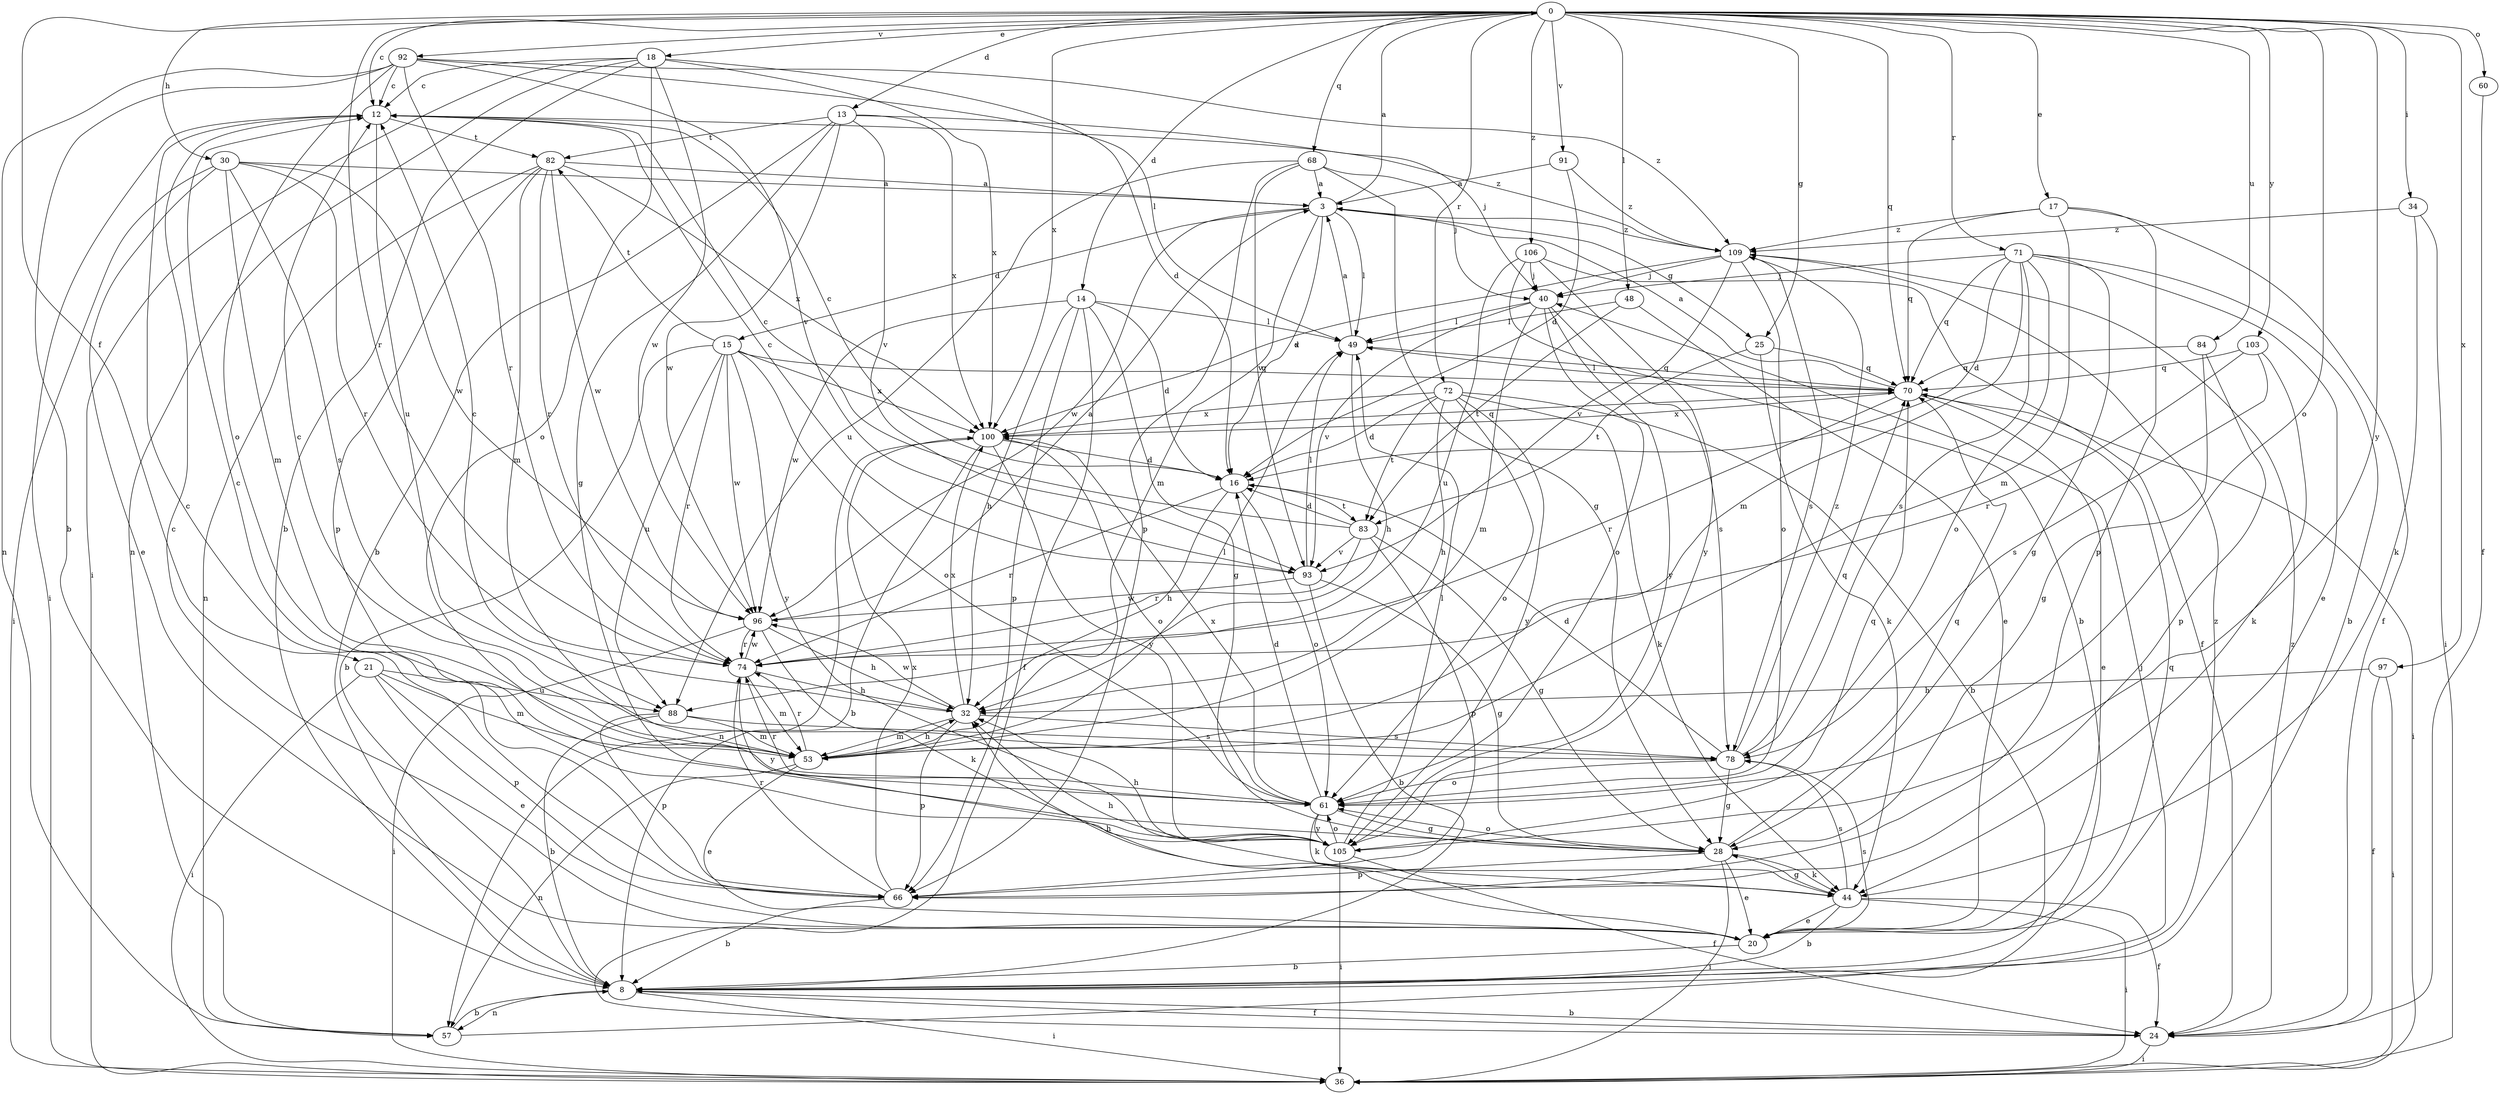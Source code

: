 strict digraph  {
0;
3;
8;
12;
13;
14;
15;
16;
17;
18;
20;
21;
24;
25;
28;
30;
32;
34;
36;
40;
44;
48;
49;
53;
57;
60;
61;
66;
68;
70;
71;
72;
74;
78;
82;
83;
84;
88;
91;
92;
93;
96;
97;
100;
103;
105;
106;
109;
0 -> 12  [label=c];
0 -> 13  [label=d];
0 -> 14  [label=d];
0 -> 17  [label=e];
0 -> 18  [label=e];
0 -> 21  [label=f];
0 -> 25  [label=g];
0 -> 30  [label=h];
0 -> 34  [label=i];
0 -> 48  [label=l];
0 -> 60  [label=o];
0 -> 61  [label=o];
0 -> 68  [label=q];
0 -> 70  [label=q];
0 -> 71  [label=r];
0 -> 72  [label=r];
0 -> 74  [label=r];
0 -> 84  [label=u];
0 -> 91  [label=v];
0 -> 92  [label=v];
0 -> 97  [label=x];
0 -> 100  [label=x];
0 -> 103  [label=y];
0 -> 105  [label=y];
0 -> 106  [label=z];
3 -> 0  [label=a];
3 -> 15  [label=d];
3 -> 16  [label=d];
3 -> 25  [label=g];
3 -> 49  [label=l];
3 -> 53  [label=m];
3 -> 96  [label=w];
3 -> 109  [label=z];
8 -> 24  [label=f];
8 -> 36  [label=i];
8 -> 57  [label=n];
8 -> 109  [label=z];
12 -> 36  [label=i];
12 -> 82  [label=t];
12 -> 88  [label=u];
12 -> 109  [label=z];
13 -> 8  [label=b];
13 -> 28  [label=g];
13 -> 40  [label=j];
13 -> 82  [label=t];
13 -> 93  [label=v];
13 -> 96  [label=w];
13 -> 100  [label=x];
14 -> 16  [label=d];
14 -> 24  [label=f];
14 -> 28  [label=g];
14 -> 32  [label=h];
14 -> 49  [label=l];
14 -> 66  [label=p];
14 -> 96  [label=w];
15 -> 8  [label=b];
15 -> 61  [label=o];
15 -> 70  [label=q];
15 -> 74  [label=r];
15 -> 82  [label=t];
15 -> 88  [label=u];
15 -> 96  [label=w];
15 -> 100  [label=x];
15 -> 105  [label=y];
16 -> 12  [label=c];
16 -> 32  [label=h];
16 -> 61  [label=o];
16 -> 74  [label=r];
16 -> 83  [label=t];
17 -> 24  [label=f];
17 -> 53  [label=m];
17 -> 66  [label=p];
17 -> 70  [label=q];
17 -> 109  [label=z];
18 -> 8  [label=b];
18 -> 12  [label=c];
18 -> 16  [label=d];
18 -> 36  [label=i];
18 -> 57  [label=n];
18 -> 61  [label=o];
18 -> 96  [label=w];
18 -> 100  [label=x];
20 -> 8  [label=b];
20 -> 12  [label=c];
20 -> 32  [label=h];
20 -> 70  [label=q];
20 -> 78  [label=s];
21 -> 20  [label=e];
21 -> 36  [label=i];
21 -> 53  [label=m];
21 -> 66  [label=p];
21 -> 88  [label=u];
24 -> 8  [label=b];
24 -> 36  [label=i];
24 -> 109  [label=z];
25 -> 44  [label=k];
25 -> 70  [label=q];
25 -> 83  [label=t];
28 -> 20  [label=e];
28 -> 36  [label=i];
28 -> 44  [label=k];
28 -> 61  [label=o];
28 -> 66  [label=p];
28 -> 70  [label=q];
30 -> 3  [label=a];
30 -> 20  [label=e];
30 -> 36  [label=i];
30 -> 53  [label=m];
30 -> 74  [label=r];
30 -> 78  [label=s];
30 -> 96  [label=w];
32 -> 12  [label=c];
32 -> 53  [label=m];
32 -> 66  [label=p];
32 -> 78  [label=s];
32 -> 96  [label=w];
32 -> 100  [label=x];
34 -> 36  [label=i];
34 -> 44  [label=k];
34 -> 109  [label=z];
40 -> 49  [label=l];
40 -> 53  [label=m];
40 -> 61  [label=o];
40 -> 78  [label=s];
40 -> 93  [label=v];
40 -> 105  [label=y];
44 -> 8  [label=b];
44 -> 20  [label=e];
44 -> 24  [label=f];
44 -> 28  [label=g];
44 -> 32  [label=h];
44 -> 36  [label=i];
44 -> 78  [label=s];
48 -> 20  [label=e];
48 -> 49  [label=l];
48 -> 83  [label=t];
49 -> 3  [label=a];
49 -> 32  [label=h];
49 -> 70  [label=q];
53 -> 12  [label=c];
53 -> 20  [label=e];
53 -> 32  [label=h];
53 -> 49  [label=l];
53 -> 57  [label=n];
53 -> 74  [label=r];
57 -> 8  [label=b];
57 -> 40  [label=j];
60 -> 24  [label=f];
61 -> 16  [label=d];
61 -> 28  [label=g];
61 -> 44  [label=k];
61 -> 74  [label=r];
61 -> 100  [label=x];
61 -> 105  [label=y];
66 -> 8  [label=b];
66 -> 12  [label=c];
66 -> 74  [label=r];
66 -> 100  [label=x];
68 -> 3  [label=a];
68 -> 28  [label=g];
68 -> 40  [label=j];
68 -> 66  [label=p];
68 -> 88  [label=u];
68 -> 93  [label=v];
70 -> 3  [label=a];
70 -> 20  [label=e];
70 -> 36  [label=i];
70 -> 49  [label=l];
70 -> 74  [label=r];
70 -> 100  [label=x];
71 -> 8  [label=b];
71 -> 16  [label=d];
71 -> 20  [label=e];
71 -> 28  [label=g];
71 -> 40  [label=j];
71 -> 53  [label=m];
71 -> 61  [label=o];
71 -> 70  [label=q];
71 -> 78  [label=s];
72 -> 8  [label=b];
72 -> 16  [label=d];
72 -> 32  [label=h];
72 -> 44  [label=k];
72 -> 61  [label=o];
72 -> 83  [label=t];
72 -> 100  [label=x];
72 -> 105  [label=y];
74 -> 32  [label=h];
74 -> 53  [label=m];
74 -> 96  [label=w];
74 -> 105  [label=y];
78 -> 16  [label=d];
78 -> 28  [label=g];
78 -> 61  [label=o];
78 -> 70  [label=q];
78 -> 109  [label=z];
82 -> 3  [label=a];
82 -> 53  [label=m];
82 -> 57  [label=n];
82 -> 66  [label=p];
82 -> 74  [label=r];
82 -> 96  [label=w];
82 -> 100  [label=x];
83 -> 12  [label=c];
83 -> 16  [label=d];
83 -> 28  [label=g];
83 -> 66  [label=p];
83 -> 74  [label=r];
83 -> 93  [label=v];
84 -> 28  [label=g];
84 -> 66  [label=p];
84 -> 70  [label=q];
88 -> 8  [label=b];
88 -> 53  [label=m];
88 -> 66  [label=p];
88 -> 78  [label=s];
91 -> 3  [label=a];
91 -> 16  [label=d];
91 -> 109  [label=z];
92 -> 8  [label=b];
92 -> 12  [label=c];
92 -> 49  [label=l];
92 -> 57  [label=n];
92 -> 61  [label=o];
92 -> 74  [label=r];
92 -> 93  [label=v];
92 -> 109  [label=z];
93 -> 8  [label=b];
93 -> 12  [label=c];
93 -> 28  [label=g];
93 -> 49  [label=l];
93 -> 96  [label=w];
96 -> 3  [label=a];
96 -> 32  [label=h];
96 -> 36  [label=i];
96 -> 44  [label=k];
96 -> 74  [label=r];
97 -> 24  [label=f];
97 -> 32  [label=h];
97 -> 36  [label=i];
100 -> 8  [label=b];
100 -> 16  [label=d];
100 -> 57  [label=n];
100 -> 61  [label=o];
100 -> 70  [label=q];
100 -> 105  [label=y];
103 -> 44  [label=k];
103 -> 70  [label=q];
103 -> 74  [label=r];
103 -> 78  [label=s];
105 -> 12  [label=c];
105 -> 24  [label=f];
105 -> 32  [label=h];
105 -> 36  [label=i];
105 -> 49  [label=l];
105 -> 61  [label=o];
105 -> 70  [label=q];
106 -> 8  [label=b];
106 -> 24  [label=f];
106 -> 40  [label=j];
106 -> 88  [label=u];
106 -> 105  [label=y];
109 -> 40  [label=j];
109 -> 61  [label=o];
109 -> 78  [label=s];
109 -> 93  [label=v];
109 -> 100  [label=x];
}
